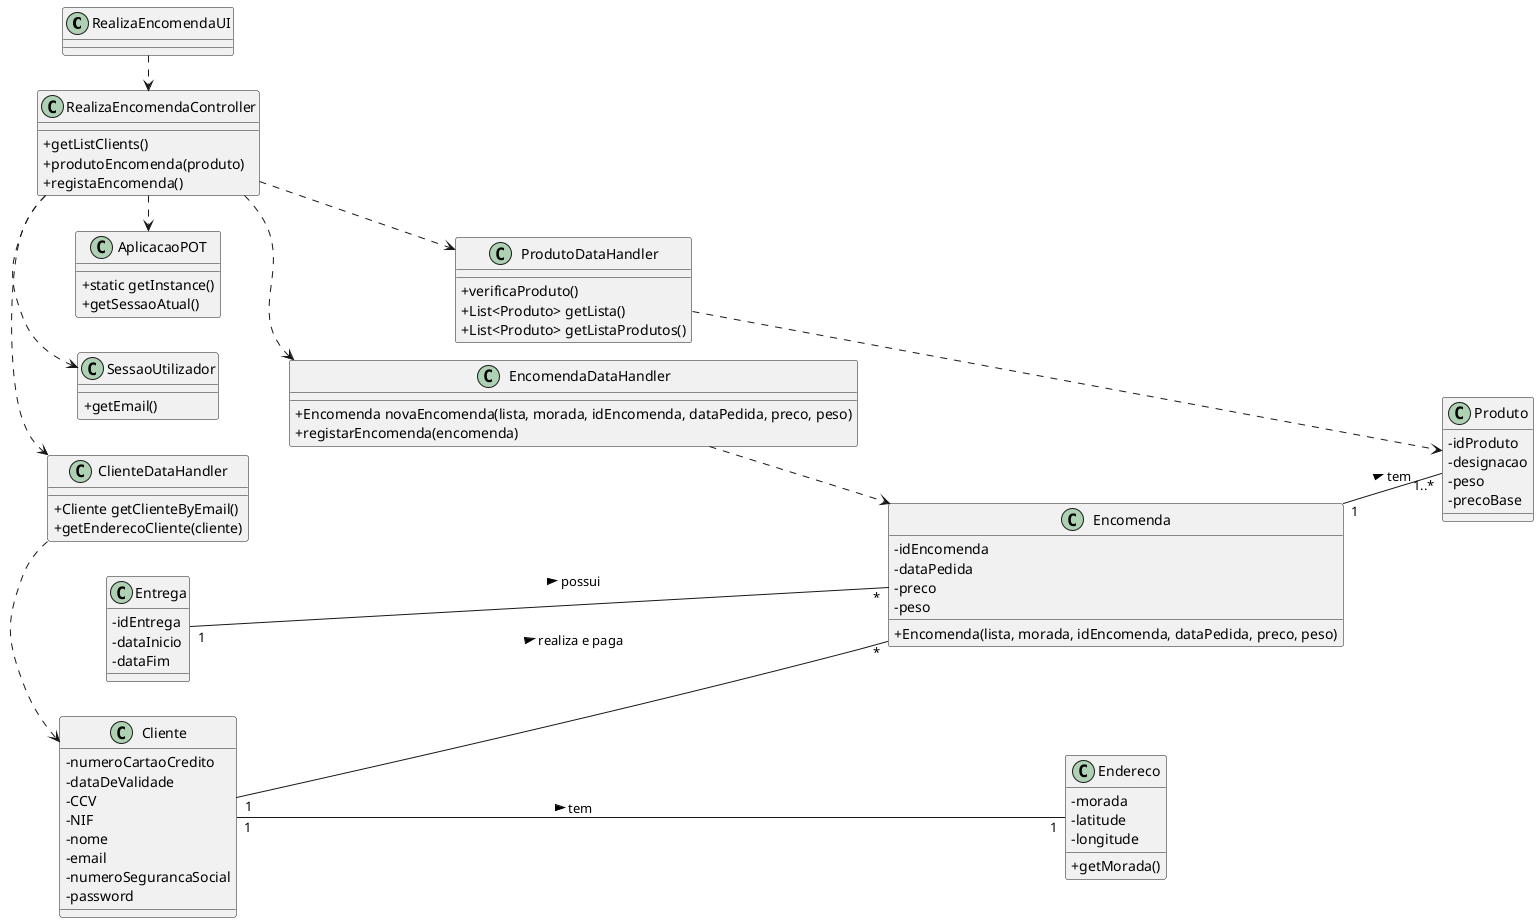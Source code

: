 @startuml
skinparam classAttributeIconSize 0
left to right direction


class RealizaEncomendaUI {
    
}

class RealizaEncomendaController {
    +getListClients()
    +produtoEncomenda(produto)
    +registaEncomenda()
}

class ClienteDataHandler {
    +Cliente getClienteByEmail()
    +getEnderecoCliente(cliente)
}

class ProdutoDataHandler {
    +verificaProduto()
    +List<Produto> getLista()
    +List<Produto> getListaProdutos()
}

class EncomendaDataHandler {
    +Encomenda novaEncomenda(lista, morada, idEncomenda, dataPedida, preco, peso)
    +registarEncomenda(encomenda)
}

class AplicacaoPOT
{
  +static getInstance()
  +getSessaoAtual()
}

class SessaoUtilizador
{
  +getEmail()
}



class Entrega {
  -idEntrega
  -dataInicio
  -dataFim
}

class Encomenda {
  -idEncomenda
  -dataPedida
  -preco
  -peso
  +Encomenda(lista, morada, idEncomenda, dataPedida, preco, peso)
}

class Produto {
  -idProduto
  -designacao
  -peso
  -precoBase
}

class Endereco {
  -morada
  -latitude
  -longitude
  +getMorada()
}

class Cliente {
  -numeroCartaoCredito
  -dataDeValidade
  -CCV
  -NIF
  -nome
  -email
  -numeroSegurancaSocial
  -password
}

RealizaEncomendaUI .> RealizaEncomendaController
RealizaEncomendaController .> SessaoUtilizador
RealizaEncomendaController .> AplicacaoPOT
RealizaEncomendaController .> ClienteDataHandler
RealizaEncomendaController .> ProdutoDataHandler
RealizaEncomendaController .> EncomendaDataHandler

ClienteDataHandler .> Cliente
ProdutoDataHandler .> Produto
EncomendaDataHandler .> Encomenda


Entrega "1" -- "*" Encomenda : possui >
Cliente "1" -- "*" Encomenda: realiza e paga >
Encomenda "1" -- "1..*" Produto: tem >
Cliente "1" -- "1" Endereco: tem >

@enduml